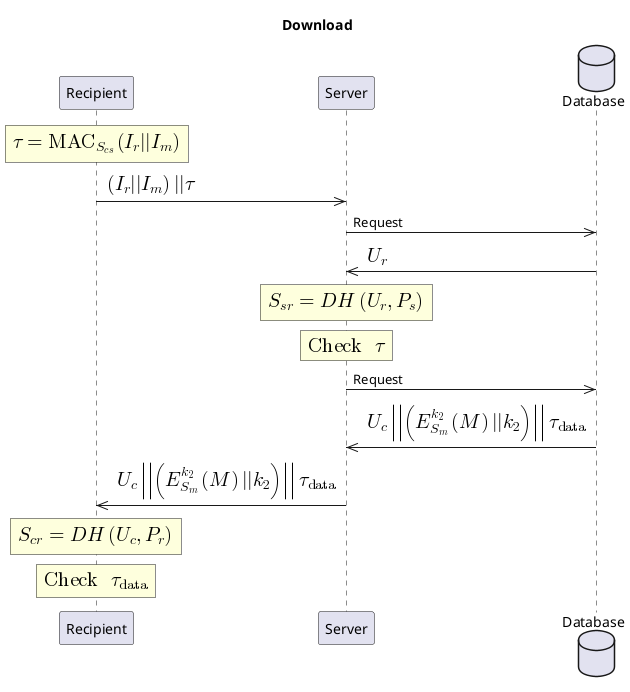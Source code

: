 @startuml
title Download

participant Recipient
participant Server
database Database

rnote over Recipient
<math>\tau = "MAC"_{S_{cs}}(I_r || I_m)</math>
end rnote

Recipient ->> Server: <math>(I_r || I_m) || \tau</math>
Server ->> Database: Request
Database ->> Server: <math>U_r</math>

rnote over Server
  <math>S_{sr} = DH(U_r, P_s)</math>
end rnote

rnote over Server
  <math>"Check "\tau</math>
end rnote

Server ->> Database: Request
Database ->> Server: <math>U_c || (E_{S_m}^{k_2}(M) || k_2) || \tau_"data"</math>
Server ->> Recipient: <math>U_c || (E_{S_m}^{k_2}(M) || k_2) || \tau_"data"</math>

rnote over Recipient
<math>S_{cr} = DH(U_c, P_r)</math>
end rnote

rnote over Recipient
<math>"Check "\tau_"data"</math>
end rnote

@enduml